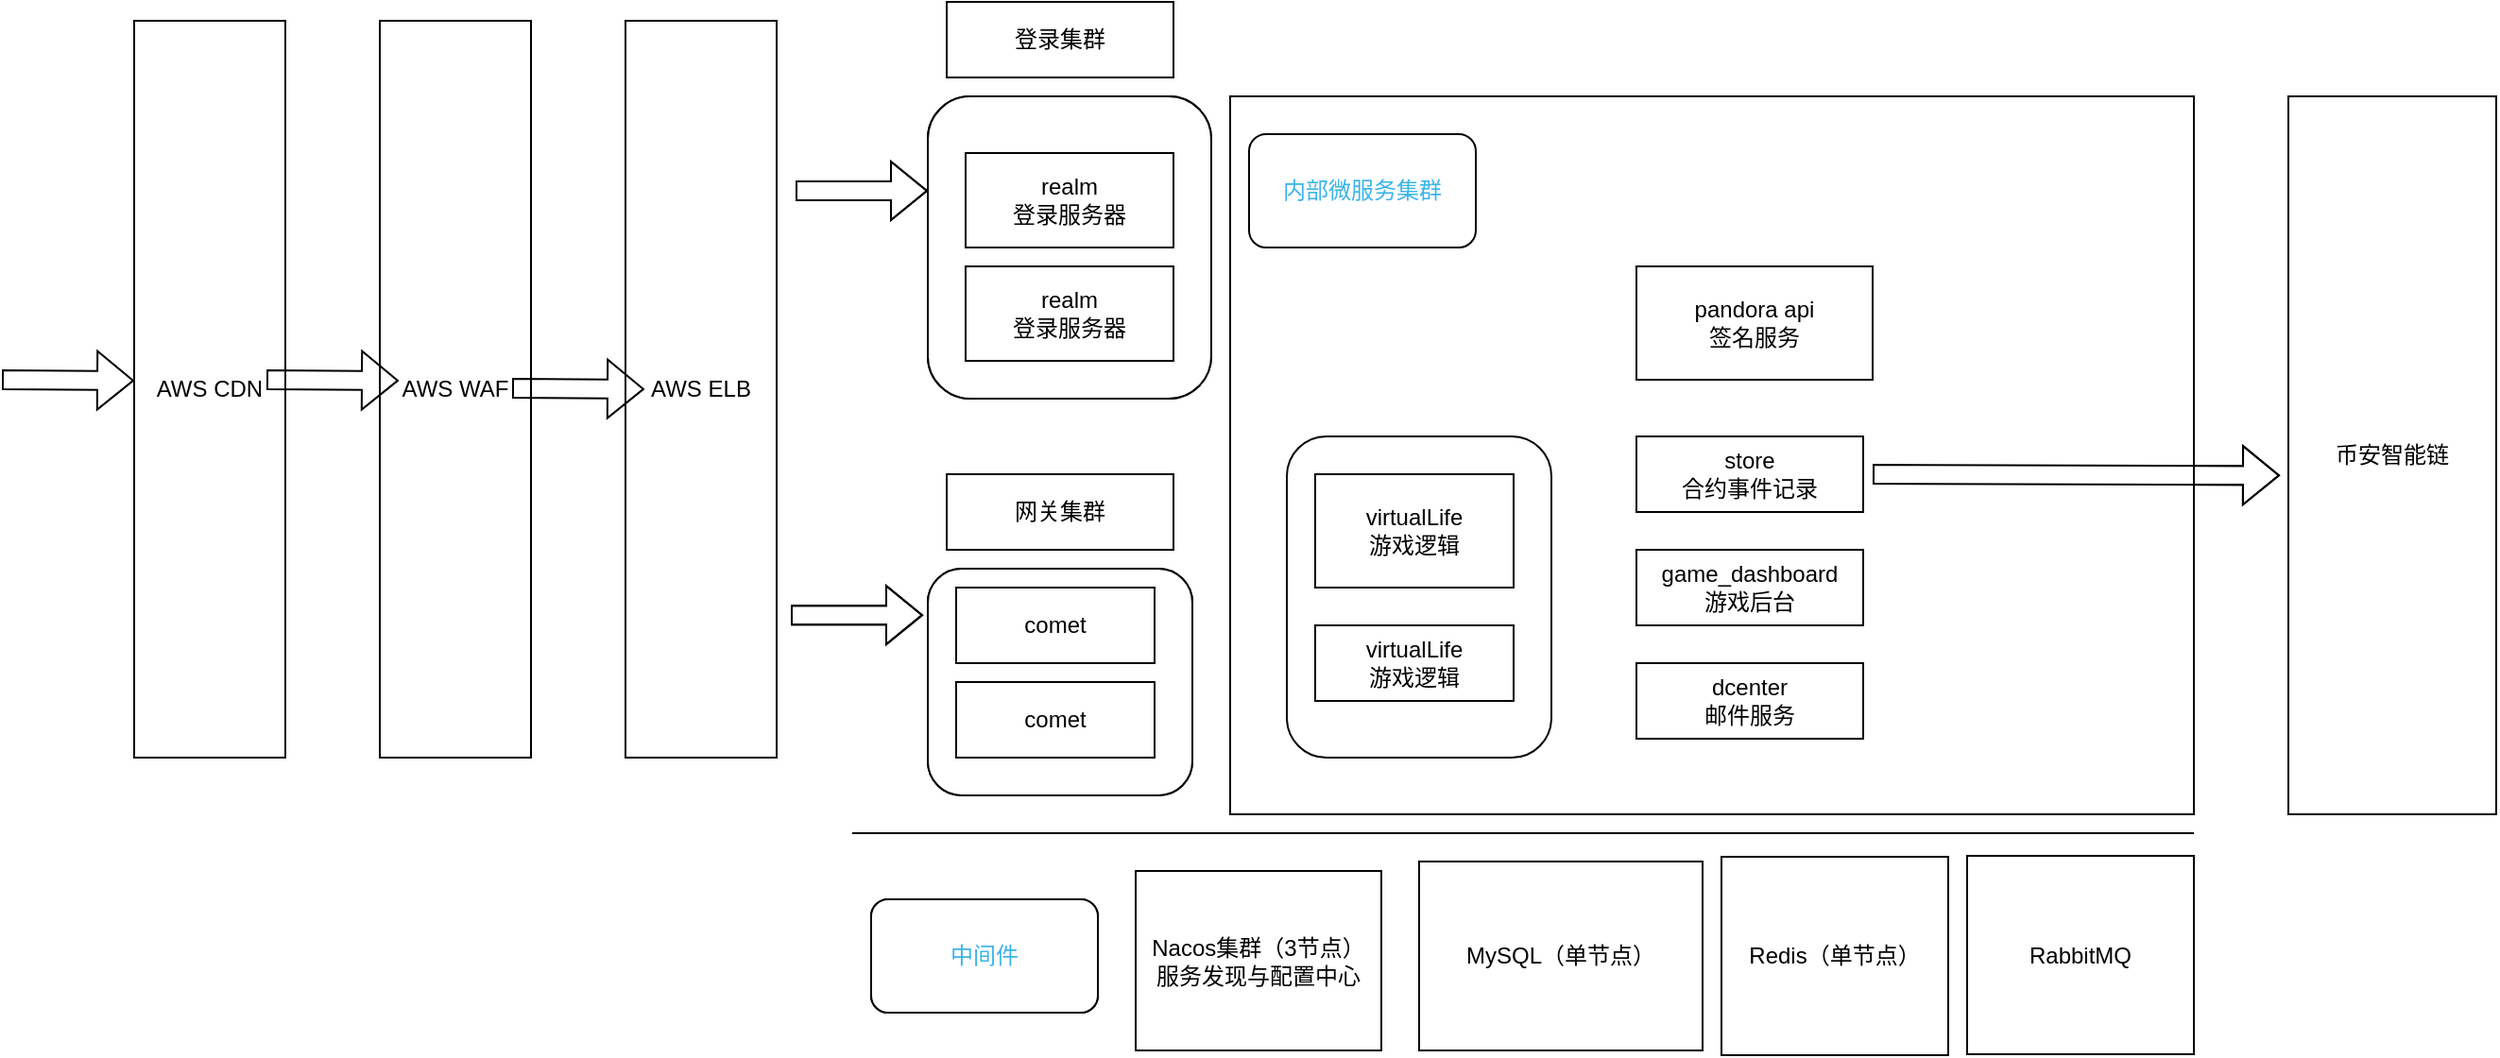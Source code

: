 <mxfile version="21.2.1" type="github">
  <diagram name="第 1 页" id="mnbAo52HXt2Mq754c5h-">
    <mxGraphModel dx="2021" dy="677" grid="1" gridSize="10" guides="1" tooltips="1" connect="1" arrows="1" fold="1" page="1" pageScale="1" pageWidth="827" pageHeight="1169" math="0" shadow="0">
      <root>
        <mxCell id="0" />
        <mxCell id="1" parent="0" />
        <mxCell id="G5Z3E-KPkCmhoGa5PnVb-34" value="" style="rounded=0;whiteSpace=wrap;html=1;" parent="1" vertex="1">
          <mxGeometry x="360" y="130" width="510" height="380" as="geometry" />
        </mxCell>
        <mxCell id="G5Z3E-KPkCmhoGa5PnVb-3" value="" style="rounded=1;whiteSpace=wrap;html=1;" parent="1" vertex="1">
          <mxGeometry x="200" y="130" width="150" height="160" as="geometry" />
        </mxCell>
        <mxCell id="G5Z3E-KPkCmhoGa5PnVb-1" value="realm&lt;br&gt;登录服务器&lt;br&gt;" style="rounded=0;whiteSpace=wrap;html=1;" parent="1" vertex="1">
          <mxGeometry x="220" y="160" width="110" height="50" as="geometry" />
        </mxCell>
        <mxCell id="G5Z3E-KPkCmhoGa5PnVb-2" value="realm&lt;br&gt;登录服务器&lt;br&gt;" style="rounded=0;whiteSpace=wrap;html=1;" parent="1" vertex="1">
          <mxGeometry x="220" y="220" width="110" height="50" as="geometry" />
        </mxCell>
        <mxCell id="G5Z3E-KPkCmhoGa5PnVb-7" value="登录集群" style="rounded=0;whiteSpace=wrap;html=1;" parent="1" vertex="1">
          <mxGeometry x="210" y="80" width="120" height="40" as="geometry" />
        </mxCell>
        <mxCell id="G5Z3E-KPkCmhoGa5PnVb-8" value="" style="rounded=1;whiteSpace=wrap;html=1;" parent="1" vertex="1">
          <mxGeometry x="390" y="310" width="140" height="170" as="geometry" />
        </mxCell>
        <mxCell id="G5Z3E-KPkCmhoGa5PnVb-9" value="virtualLife&lt;br&gt;游戏逻辑" style="rounded=0;whiteSpace=wrap;html=1;" parent="1" vertex="1">
          <mxGeometry x="405" y="330" width="105" height="60" as="geometry" />
        </mxCell>
        <mxCell id="G5Z3E-KPkCmhoGa5PnVb-10" value="virtualLife&lt;br&gt;游戏逻辑" style="rounded=0;whiteSpace=wrap;html=1;" parent="1" vertex="1">
          <mxGeometry x="405" y="410" width="105" height="40" as="geometry" />
        </mxCell>
        <mxCell id="G5Z3E-KPkCmhoGa5PnVb-13" value="Nacos集群（3节点）&lt;br&gt;服务发现与配置中心" style="rounded=0;whiteSpace=wrap;html=1;" parent="1" vertex="1">
          <mxGeometry x="310" y="540" width="130" height="95" as="geometry" />
        </mxCell>
        <mxCell id="G5Z3E-KPkCmhoGa5PnVb-15" value="" style="rounded=1;whiteSpace=wrap;html=1;" parent="1" vertex="1">
          <mxGeometry x="200" y="380" width="140" height="120" as="geometry" />
        </mxCell>
        <mxCell id="G5Z3E-KPkCmhoGa5PnVb-16" value="comet" style="rounded=0;whiteSpace=wrap;html=1;" parent="1" vertex="1">
          <mxGeometry x="215" y="390" width="105" height="40" as="geometry" />
        </mxCell>
        <mxCell id="G5Z3E-KPkCmhoGa5PnVb-17" value="comet" style="rounded=0;whiteSpace=wrap;html=1;" parent="1" vertex="1">
          <mxGeometry x="215" y="440" width="105" height="40" as="geometry" />
        </mxCell>
        <mxCell id="G5Z3E-KPkCmhoGa5PnVb-18" value="网关集群" style="rounded=0;whiteSpace=wrap;html=1;" parent="1" vertex="1">
          <mxGeometry x="210" y="330" width="120" height="40" as="geometry" />
        </mxCell>
        <mxCell id="G5Z3E-KPkCmhoGa5PnVb-19" value="MySQL（单节点）" style="rounded=0;whiteSpace=wrap;html=1;" parent="1" vertex="1">
          <mxGeometry x="460" y="535" width="150" height="100" as="geometry" />
        </mxCell>
        <mxCell id="G5Z3E-KPkCmhoGa5PnVb-20" value="Redis（单节点）" style="rounded=0;whiteSpace=wrap;html=1;" parent="1" vertex="1">
          <mxGeometry x="620" y="532.5" width="120" height="105" as="geometry" />
        </mxCell>
        <mxCell id="G5Z3E-KPkCmhoGa5PnVb-22" value="" style="endArrow=none;html=1;rounded=0;" parent="1" edge="1">
          <mxGeometry width="50" height="50" relative="1" as="geometry">
            <mxPoint x="160" y="520" as="sourcePoint" />
            <mxPoint x="870" y="520" as="targetPoint" />
          </mxGeometry>
        </mxCell>
        <mxCell id="G5Z3E-KPkCmhoGa5PnVb-26" value="" style="shape=flexArrow;endArrow=classic;html=1;rounded=0;" parent="1" edge="1">
          <mxGeometry width="50" height="50" relative="1" as="geometry">
            <mxPoint x="130" y="180" as="sourcePoint" />
            <mxPoint x="200" y="180" as="targetPoint" />
          </mxGeometry>
        </mxCell>
        <mxCell id="G5Z3E-KPkCmhoGa5PnVb-28" value="" style="shape=flexArrow;endArrow=classic;html=1;rounded=0;" parent="1" edge="1">
          <mxGeometry width="50" height="50" relative="1" as="geometry">
            <mxPoint x="127.5" y="404.57" as="sourcePoint" />
            <mxPoint x="197.5" y="404.57" as="targetPoint" />
          </mxGeometry>
        </mxCell>
        <mxCell id="G5Z3E-KPkCmhoGa5PnVb-29" value="RabbitMQ" style="rounded=0;whiteSpace=wrap;html=1;" parent="1" vertex="1">
          <mxGeometry x="750" y="532" width="120" height="105" as="geometry" />
        </mxCell>
        <mxCell id="G5Z3E-KPkCmhoGa5PnVb-35" value="store&lt;br&gt;合约事件记录" style="rounded=0;whiteSpace=wrap;html=1;" parent="1" vertex="1">
          <mxGeometry x="575" y="310" width="120" height="40" as="geometry" />
        </mxCell>
        <mxCell id="G5Z3E-KPkCmhoGa5PnVb-37" value="game_dashboard&lt;br&gt;游戏后台" style="rounded=0;whiteSpace=wrap;html=1;" parent="1" vertex="1">
          <mxGeometry x="575" y="370" width="120" height="40" as="geometry" />
        </mxCell>
        <mxCell id="G5Z3E-KPkCmhoGa5PnVb-38" value="dcenter&lt;br&gt;邮件服务" style="rounded=0;whiteSpace=wrap;html=1;" parent="1" vertex="1">
          <mxGeometry x="575" y="430" width="120" height="40" as="geometry" />
        </mxCell>
        <mxCell id="G5Z3E-KPkCmhoGa5PnVb-39" value="&lt;font color=&quot;#3bb4e8&quot;&gt;内部微服务集群&lt;/font&gt;" style="rounded=1;whiteSpace=wrap;html=1;" parent="1" vertex="1">
          <mxGeometry x="370" y="150" width="120" height="60" as="geometry" />
        </mxCell>
        <mxCell id="G5Z3E-KPkCmhoGa5PnVb-40" value="&lt;font color=&quot;#3bb4e8&quot;&gt;中间件&lt;/font&gt;" style="rounded=1;whiteSpace=wrap;html=1;" parent="1" vertex="1">
          <mxGeometry x="170" y="555" width="120" height="60" as="geometry" />
        </mxCell>
        <mxCell id="G5Z3E-KPkCmhoGa5PnVb-41" value="币安智能链" style="rounded=0;whiteSpace=wrap;html=1;" parent="1" vertex="1">
          <mxGeometry x="920" y="130" width="110" height="380" as="geometry" />
        </mxCell>
        <mxCell id="G5Z3E-KPkCmhoGa5PnVb-43" value="" style="shape=flexArrow;endArrow=classic;html=1;rounded=0;entryX=-0.041;entryY=0.528;entryDx=0;entryDy=0;entryPerimeter=0;" parent="1" target="G5Z3E-KPkCmhoGa5PnVb-41" edge="1">
          <mxGeometry width="50" height="50" relative="1" as="geometry">
            <mxPoint x="700" y="330" as="sourcePoint" />
            <mxPoint x="770" y="330" as="targetPoint" />
          </mxGeometry>
        </mxCell>
        <mxCell id="40k8midxnQUzMX0EVWL1-1" value="" style="rounded=0;whiteSpace=wrap;html=1;" vertex="1" parent="1">
          <mxGeometry x="360" y="130" width="510" height="380" as="geometry" />
        </mxCell>
        <mxCell id="40k8midxnQUzMX0EVWL1-2" value="" style="rounded=1;whiteSpace=wrap;html=1;" vertex="1" parent="1">
          <mxGeometry x="200" y="130" width="150" height="160" as="geometry" />
        </mxCell>
        <mxCell id="40k8midxnQUzMX0EVWL1-3" value="realm&lt;br&gt;登录服务器&lt;br&gt;" style="rounded=0;whiteSpace=wrap;html=1;" vertex="1" parent="1">
          <mxGeometry x="220" y="160" width="110" height="50" as="geometry" />
        </mxCell>
        <mxCell id="40k8midxnQUzMX0EVWL1-4" value="realm&lt;br&gt;登录服务器&lt;br&gt;" style="rounded=0;whiteSpace=wrap;html=1;" vertex="1" parent="1">
          <mxGeometry x="220" y="220" width="110" height="50" as="geometry" />
        </mxCell>
        <mxCell id="40k8midxnQUzMX0EVWL1-5" value="登录集群" style="rounded=0;whiteSpace=wrap;html=1;" vertex="1" parent="1">
          <mxGeometry x="210" y="80" width="120" height="40" as="geometry" />
        </mxCell>
        <mxCell id="40k8midxnQUzMX0EVWL1-6" value="" style="rounded=1;whiteSpace=wrap;html=1;" vertex="1" parent="1">
          <mxGeometry x="390" y="310" width="140" height="170" as="geometry" />
        </mxCell>
        <mxCell id="40k8midxnQUzMX0EVWL1-7" value="virtualLife&lt;br&gt;游戏逻辑" style="rounded=0;whiteSpace=wrap;html=1;" vertex="1" parent="1">
          <mxGeometry x="405" y="330" width="105" height="60" as="geometry" />
        </mxCell>
        <mxCell id="40k8midxnQUzMX0EVWL1-8" value="virtualLife&lt;br&gt;游戏逻辑" style="rounded=0;whiteSpace=wrap;html=1;" vertex="1" parent="1">
          <mxGeometry x="405" y="410" width="105" height="40" as="geometry" />
        </mxCell>
        <mxCell id="40k8midxnQUzMX0EVWL1-9" value="Nacos集群（3节点）&lt;br&gt;服务发现与配置中心" style="rounded=0;whiteSpace=wrap;html=1;" vertex="1" parent="1">
          <mxGeometry x="310" y="540" width="130" height="95" as="geometry" />
        </mxCell>
        <mxCell id="40k8midxnQUzMX0EVWL1-10" value="" style="rounded=1;whiteSpace=wrap;html=1;" vertex="1" parent="1">
          <mxGeometry x="200" y="380" width="140" height="120" as="geometry" />
        </mxCell>
        <mxCell id="40k8midxnQUzMX0EVWL1-11" value="comet" style="rounded=0;whiteSpace=wrap;html=1;" vertex="1" parent="1">
          <mxGeometry x="215" y="390" width="105" height="40" as="geometry" />
        </mxCell>
        <mxCell id="40k8midxnQUzMX0EVWL1-12" value="comet" style="rounded=0;whiteSpace=wrap;html=1;" vertex="1" parent="1">
          <mxGeometry x="215" y="440" width="105" height="40" as="geometry" />
        </mxCell>
        <mxCell id="40k8midxnQUzMX0EVWL1-13" value="网关集群" style="rounded=0;whiteSpace=wrap;html=1;" vertex="1" parent="1">
          <mxGeometry x="210" y="330" width="120" height="40" as="geometry" />
        </mxCell>
        <mxCell id="40k8midxnQUzMX0EVWL1-14" value="MySQL（单节点）" style="rounded=0;whiteSpace=wrap;html=1;" vertex="1" parent="1">
          <mxGeometry x="460" y="535" width="150" height="100" as="geometry" />
        </mxCell>
        <mxCell id="40k8midxnQUzMX0EVWL1-15" value="Redis（单节点）" style="rounded=0;whiteSpace=wrap;html=1;" vertex="1" parent="1">
          <mxGeometry x="620" y="532.5" width="120" height="105" as="geometry" />
        </mxCell>
        <mxCell id="40k8midxnQUzMX0EVWL1-16" value="" style="endArrow=none;html=1;rounded=0;" edge="1" parent="1">
          <mxGeometry width="50" height="50" relative="1" as="geometry">
            <mxPoint x="160" y="520" as="sourcePoint" />
            <mxPoint x="870" y="520" as="targetPoint" />
          </mxGeometry>
        </mxCell>
        <mxCell id="40k8midxnQUzMX0EVWL1-17" value="" style="shape=flexArrow;endArrow=classic;html=1;rounded=0;" edge="1" parent="1">
          <mxGeometry width="50" height="50" relative="1" as="geometry">
            <mxPoint x="-290" y="280" as="sourcePoint" />
            <mxPoint x="-220" y="280.44" as="targetPoint" />
          </mxGeometry>
        </mxCell>
        <mxCell id="40k8midxnQUzMX0EVWL1-18" value="" style="shape=flexArrow;endArrow=classic;html=1;rounded=0;" edge="1" parent="1">
          <mxGeometry width="50" height="50" relative="1" as="geometry">
            <mxPoint x="130" y="180" as="sourcePoint" />
            <mxPoint x="200" y="180" as="targetPoint" />
          </mxGeometry>
        </mxCell>
        <mxCell id="40k8midxnQUzMX0EVWL1-19" value="AWS WAF" style="rounded=0;whiteSpace=wrap;html=1;" vertex="1" parent="1">
          <mxGeometry x="-90" y="90" width="80" height="390" as="geometry" />
        </mxCell>
        <mxCell id="40k8midxnQUzMX0EVWL1-20" value="" style="shape=flexArrow;endArrow=classic;html=1;rounded=0;" edge="1" parent="1">
          <mxGeometry width="50" height="50" relative="1" as="geometry">
            <mxPoint x="127.5" y="404.57" as="sourcePoint" />
            <mxPoint x="197.5" y="404.57" as="targetPoint" />
          </mxGeometry>
        </mxCell>
        <mxCell id="40k8midxnQUzMX0EVWL1-21" value="RabbitMQ" style="rounded=0;whiteSpace=wrap;html=1;" vertex="1" parent="1">
          <mxGeometry x="750" y="532" width="120" height="105" as="geometry" />
        </mxCell>
        <mxCell id="40k8midxnQUzMX0EVWL1-22" value="store&lt;br&gt;合约事件记录" style="rounded=0;whiteSpace=wrap;html=1;" vertex="1" parent="1">
          <mxGeometry x="575" y="310" width="120" height="40" as="geometry" />
        </mxCell>
        <mxCell id="40k8midxnQUzMX0EVWL1-23" value="game_dashboard&lt;br&gt;游戏后台" style="rounded=0;whiteSpace=wrap;html=1;" vertex="1" parent="1">
          <mxGeometry x="575" y="370" width="120" height="40" as="geometry" />
        </mxCell>
        <mxCell id="40k8midxnQUzMX0EVWL1-24" value="dcenter&lt;br&gt;邮件服务" style="rounded=0;whiteSpace=wrap;html=1;" vertex="1" parent="1">
          <mxGeometry x="575" y="430" width="120" height="40" as="geometry" />
        </mxCell>
        <mxCell id="40k8midxnQUzMX0EVWL1-25" value="&lt;font color=&quot;#3bb4e8&quot;&gt;内部微服务集群&lt;/font&gt;" style="rounded=1;whiteSpace=wrap;html=1;" vertex="1" parent="1">
          <mxGeometry x="370" y="150" width="120" height="60" as="geometry" />
        </mxCell>
        <mxCell id="40k8midxnQUzMX0EVWL1-26" value="&lt;font color=&quot;#3bb4e8&quot;&gt;中间件&lt;/font&gt;" style="rounded=1;whiteSpace=wrap;html=1;" vertex="1" parent="1">
          <mxGeometry x="170" y="555" width="120" height="60" as="geometry" />
        </mxCell>
        <mxCell id="40k8midxnQUzMX0EVWL1-27" value="币安智能链" style="rounded=0;whiteSpace=wrap;html=1;" vertex="1" parent="1">
          <mxGeometry x="920" y="130" width="110" height="380" as="geometry" />
        </mxCell>
        <mxCell id="40k8midxnQUzMX0EVWL1-28" value="" style="shape=flexArrow;endArrow=classic;html=1;rounded=0;entryX=-0.041;entryY=0.528;entryDx=0;entryDy=0;entryPerimeter=0;" edge="1" parent="1" target="40k8midxnQUzMX0EVWL1-27">
          <mxGeometry width="50" height="50" relative="1" as="geometry">
            <mxPoint x="700" y="330" as="sourcePoint" />
            <mxPoint x="770" y="330" as="targetPoint" />
          </mxGeometry>
        </mxCell>
        <mxCell id="40k8midxnQUzMX0EVWL1-29" value="AWS ELB" style="rounded=0;whiteSpace=wrap;html=1;" vertex="1" parent="1">
          <mxGeometry x="40" y="90" width="80" height="390" as="geometry" />
        </mxCell>
        <mxCell id="40k8midxnQUzMX0EVWL1-30" value="AWS CDN" style="rounded=0;whiteSpace=wrap;html=1;" vertex="1" parent="1">
          <mxGeometry x="-220" y="90" width="80" height="390" as="geometry" />
        </mxCell>
        <mxCell id="40k8midxnQUzMX0EVWL1-31" value="" style="shape=flexArrow;endArrow=classic;html=1;rounded=0;" edge="1" parent="1">
          <mxGeometry width="50" height="50" relative="1" as="geometry">
            <mxPoint x="-150" y="280" as="sourcePoint" />
            <mxPoint x="-80" y="280.44" as="targetPoint" />
          </mxGeometry>
        </mxCell>
        <mxCell id="40k8midxnQUzMX0EVWL1-32" value="" style="shape=flexArrow;endArrow=classic;html=1;rounded=0;" edge="1" parent="1">
          <mxGeometry width="50" height="50" relative="1" as="geometry">
            <mxPoint x="-20" y="284.5" as="sourcePoint" />
            <mxPoint x="50" y="284.94" as="targetPoint" />
          </mxGeometry>
        </mxCell>
        <mxCell id="40k8midxnQUzMX0EVWL1-33" value="pandora api&lt;br&gt;签名服务" style="rounded=0;whiteSpace=wrap;html=1;" vertex="1" parent="1">
          <mxGeometry x="575" y="220" width="125" height="60" as="geometry" />
        </mxCell>
      </root>
    </mxGraphModel>
  </diagram>
</mxfile>

